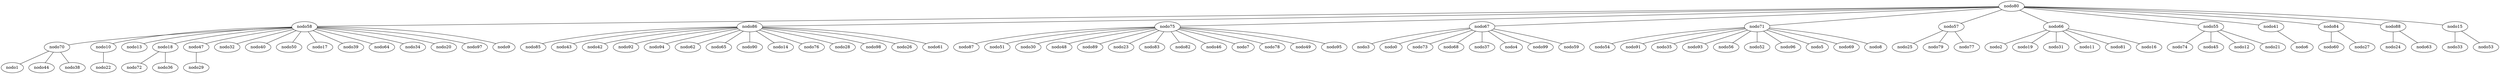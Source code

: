 graph X {
 80 [label="nodo80"];
 58 [label="nodo58"];
 86 [label="nodo86"];
 75 [label="nodo75"];
 67 [label="nodo67"];
 71 [label="nodo71"];
 57 [label="nodo57"];
 66 [label="nodo66"];
 55 [label="nodo55"];
 41 [label="nodo41"];
 84 [label="nodo84"];
 88 [label="nodo88"];
 15 [label="nodo15"];
 70 [label="nodo70"];
 10 [label="nodo10"];
 13 [label="nodo13"];
 18 [label="nodo18"];
 47 [label="nodo47"];
 32 [label="nodo32"];
 40 [label="nodo40"];
 50 [label="nodo50"];
 17 [label="nodo17"];
 39 [label="nodo39"];
 64 [label="nodo64"];
 34 [label="nodo34"];
 20 [label="nodo20"];
 97 [label="nodo97"];
 9 [label="nodo9"];
 85 [label="nodo85"];
 43 [label="nodo43"];
 42 [label="nodo42"];
 92 [label="nodo92"];
 94 [label="nodo94"];
 62 [label="nodo62"];
 65 [label="nodo65"];
 90 [label="nodo90"];
 14 [label="nodo14"];
 76 [label="nodo76"];
 28 [label="nodo28"];
 98 [label="nodo98"];
 26 [label="nodo26"];
 61 [label="nodo61"];
 87 [label="nodo87"];
 51 [label="nodo51"];
 30 [label="nodo30"];
 48 [label="nodo48"];
 89 [label="nodo89"];
 23 [label="nodo23"];
 83 [label="nodo83"];
 82 [label="nodo82"];
 46 [label="nodo46"];
 7 [label="nodo7"];
 78 [label="nodo78"];
 49 [label="nodo49"];
 95 [label="nodo95"];
 3 [label="nodo3"];
 0 [label="nodo0"];
 73 [label="nodo73"];
 68 [label="nodo68"];
 37 [label="nodo37"];
 4 [label="nodo4"];
 99 [label="nodo99"];
 59 [label="nodo59"];
 54 [label="nodo54"];
 91 [label="nodo91"];
 35 [label="nodo35"];
 93 [label="nodo93"];
 56 [label="nodo56"];
 52 [label="nodo52"];
 96 [label="nodo96"];
 5 [label="nodo5"];
 69 [label="nodo69"];
 8 [label="nodo8"];
 25 [label="nodo25"];
 79 [label="nodo79"];
 77 [label="nodo77"];
 2 [label="nodo2"];
 19 [label="nodo19"];
 31 [label="nodo31"];
 11 [label="nodo11"];
 81 [label="nodo81"];
 16 [label="nodo16"];
 74 [label="nodo74"];
 45 [label="nodo45"];
 12 [label="nodo12"];
 21 [label="nodo21"];
 6 [label="nodo6"];
 60 [label="nodo60"];
 27 [label="nodo27"];
 24 [label="nodo24"];
 63 [label="nodo63"];
 33 [label="nodo33"];
 53 [label="nodo53"];
 1 [label="nodo1"];
 44 [label="nodo44"];
 38 [label="nodo38"];
 22 [label="nodo22"];
 72 [label="nodo72"];
 36 [label="nodo36"];
 29 [label="nodo29"];
  80 -- 58 ;
  80 -- 86 ;
  80 -- 75 ;
  80 -- 67 ;
  80 -- 71 ;
  80 -- 57 ;
  80 -- 66 ;
  80 -- 55 ;
  80 -- 41 ;
  80 -- 84 ;
  80 -- 88 ;
  80 -- 15 ;
  58 -- 70 ;
  58 -- 10 ;
  58 -- 13 ;
  58 -- 18 ;
  58 -- 47 ;
  58 -- 32 ;
  58 -- 40 ;
  58 -- 50 ;
  58 -- 17 ;
  58 -- 39 ;
  58 -- 64 ;
  58 -- 34 ;
  58 -- 20 ;
  58 -- 97 ;
  58 -- 9 ;
  86 -- 85 ;
  86 -- 43 ;
  86 -- 42 ;
  86 -- 92 ;
  86 -- 94 ;
  86 -- 62 ;
  86 -- 65 ;
  86 -- 90 ;
  86 -- 14 ;
  86 -- 76 ;
  86 -- 28 ;
  86 -- 98 ;
  86 -- 26 ;
  86 -- 61 ;
  75 -- 87 ;
  75 -- 51 ;
  75 -- 30 ;
  75 -- 48 ;
  75 -- 89 ;
  75 -- 23 ;
  75 -- 83 ;
  75 -- 82 ;
  75 -- 46 ;
  75 -- 7 ;
  75 -- 78 ;
  75 -- 49 ;
  75 -- 95 ;
  67 -- 3 ;
  67 -- 0 ;
  67 -- 73 ;
  67 -- 68 ;
  67 -- 37 ;
  67 -- 4 ;
  67 -- 99 ;
  67 -- 59 ;
  71 -- 54 ;
  71 -- 91 ;
  71 -- 35 ;
  71 -- 93 ;
  71 -- 56 ;
  71 -- 52 ;
  71 -- 96 ;
  71 -- 5 ;
  71 -- 69 ;
  71 -- 8 ;
  57 -- 25 ;
  57 -- 79 ;
  57 -- 77 ;
  66 -- 2 ;
  66 -- 19 ;
  66 -- 31 ;
  66 -- 11 ;
  66 -- 81 ;
  66 -- 16 ;
  55 -- 74 ;
  55 -- 45 ;
  55 -- 12 ;
  55 -- 21 ;
  41 -- 6 ;
  84 -- 60 ;
  84 -- 27 ;
  88 -- 24 ;
  88 -- 63 ;
  15 -- 33 ;
  15 -- 53 ;
  70 -- 1 ;
  70 -- 44 ;
  70 -- 38 ;
  10 -- 22 ;
  18 -- 72 ;
  18 -- 36 ;
  47 -- 29 ;
}
